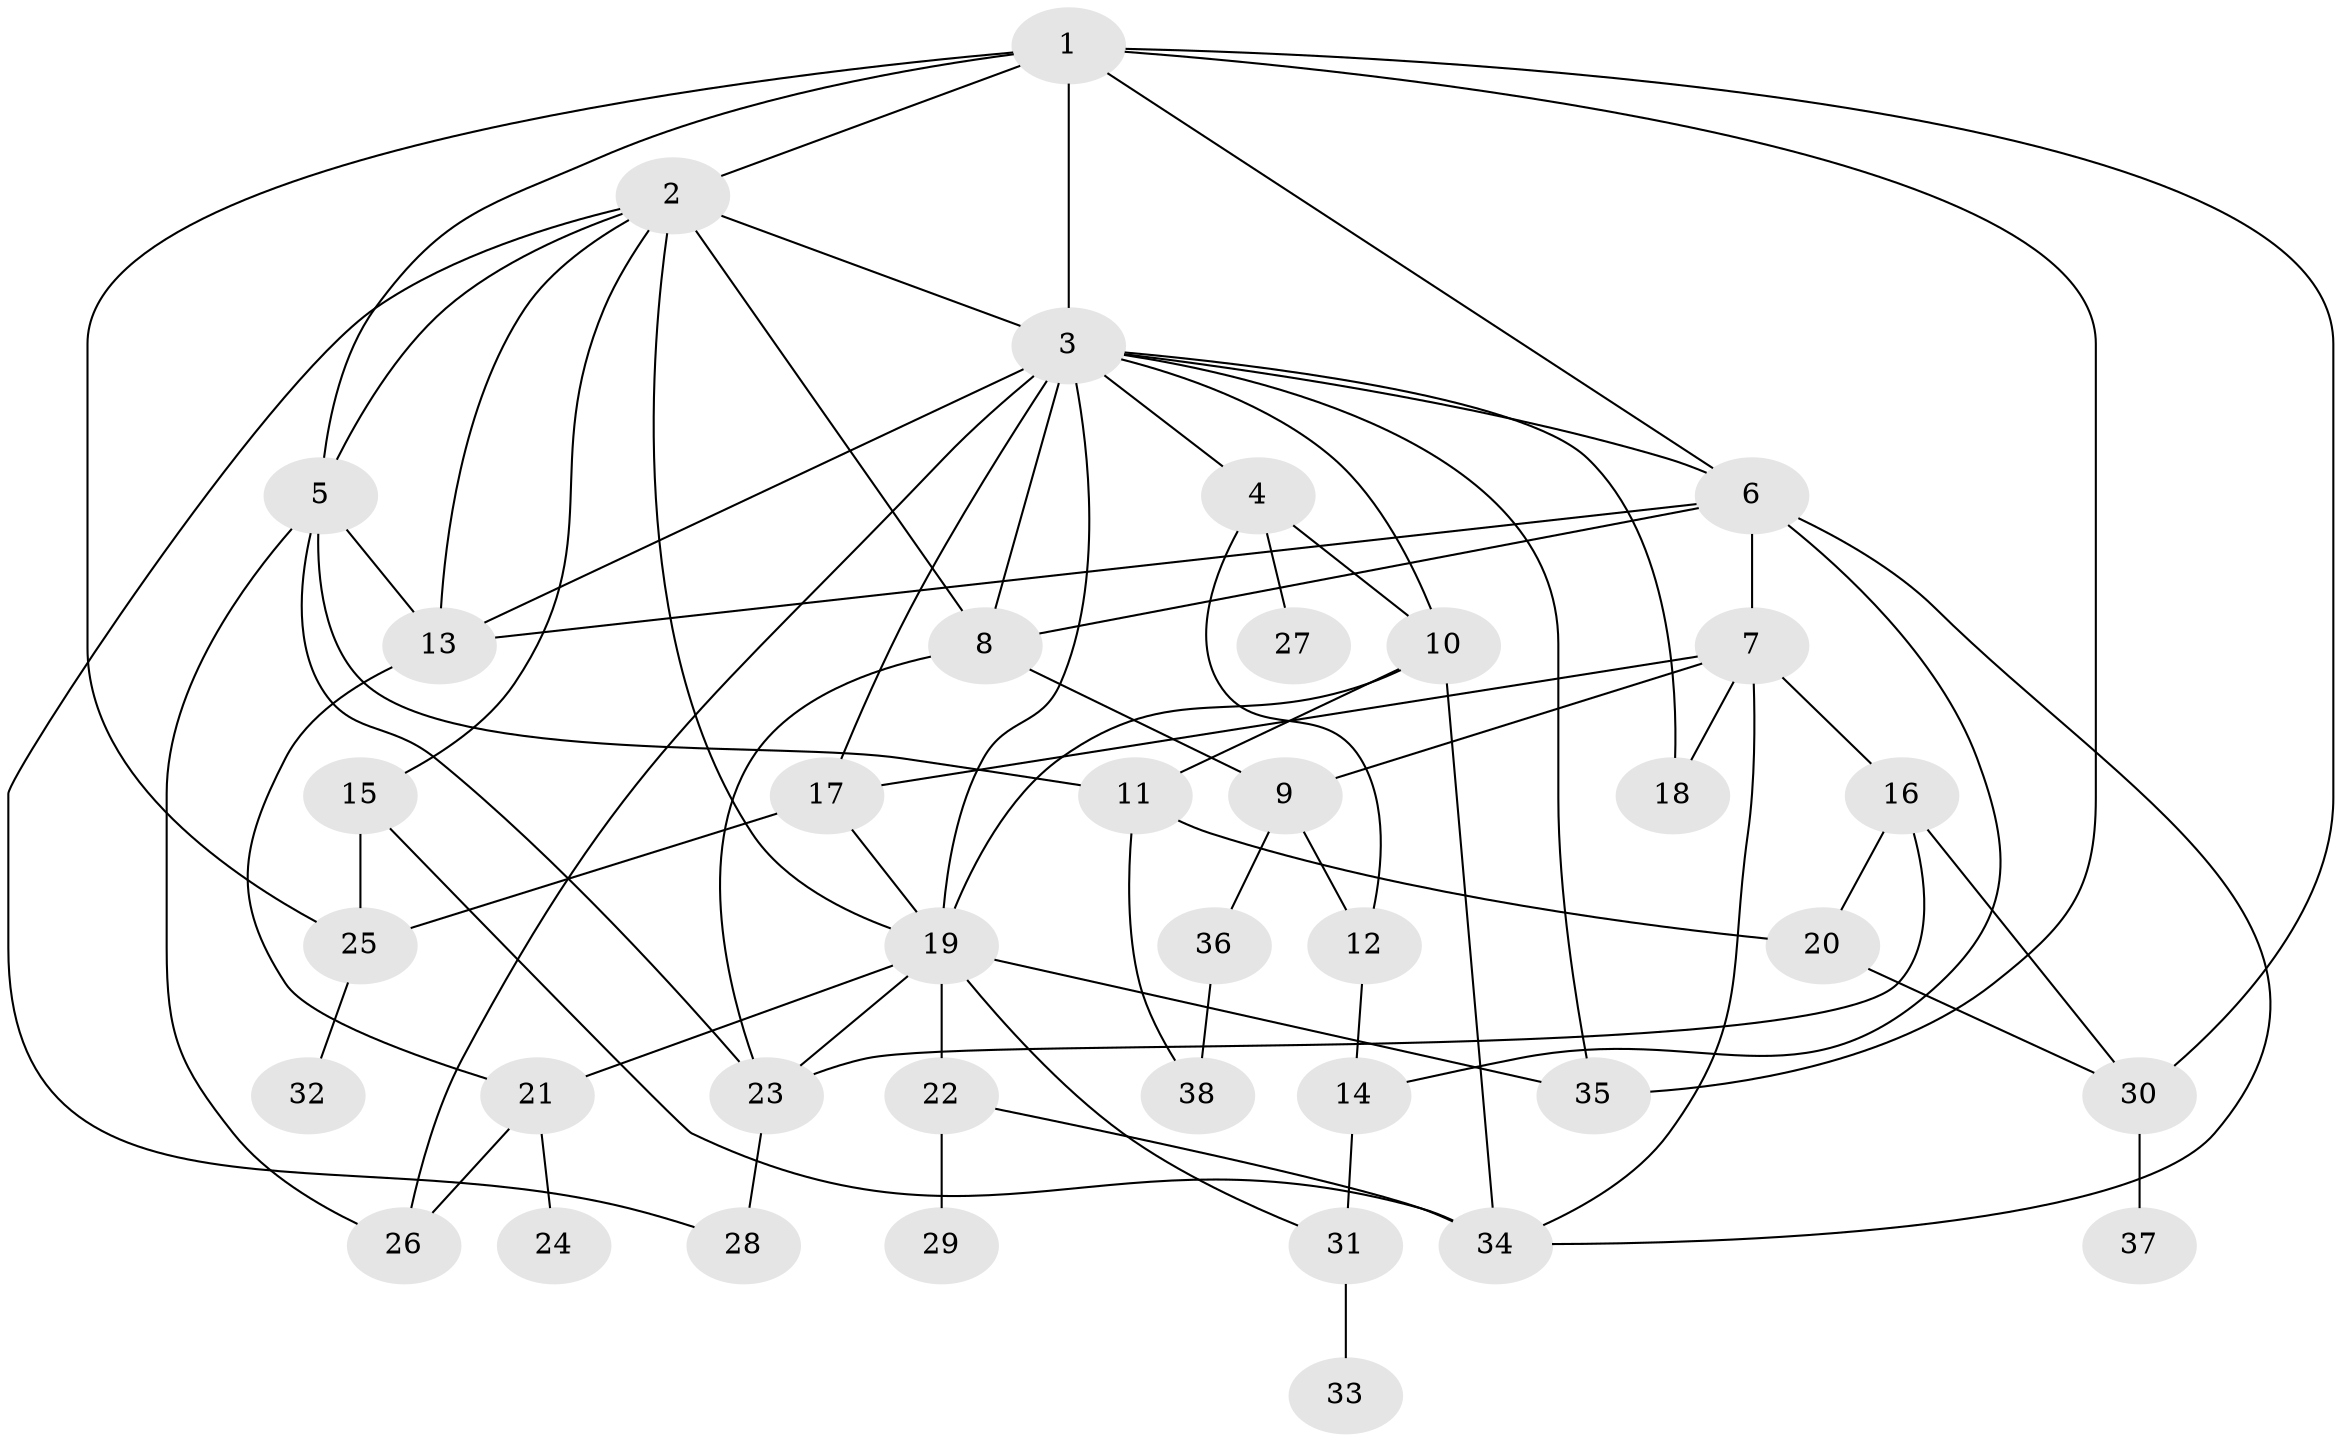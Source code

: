 // original degree distribution, {7: 0.024193548387096774, 5: 0.056451612903225805, 6: 0.024193548387096774, 4: 0.1532258064516129, 2: 0.3387096774193548, 9: 0.016129032258064516, 3: 0.1935483870967742, 1: 0.1935483870967742}
// Generated by graph-tools (version 1.1) at 2025/48/03/04/25 22:48:41]
// undirected, 38 vertices, 75 edges
graph export_dot {
  node [color=gray90,style=filled];
  1;
  2;
  3;
  4;
  5;
  6;
  7;
  8;
  9;
  10;
  11;
  12;
  13;
  14;
  15;
  16;
  17;
  18;
  19;
  20;
  21;
  22;
  23;
  24;
  25;
  26;
  27;
  28;
  29;
  30;
  31;
  32;
  33;
  34;
  35;
  36;
  37;
  38;
  1 -- 2 [weight=3.0];
  1 -- 3 [weight=4.0];
  1 -- 5 [weight=1.0];
  1 -- 6 [weight=1.0];
  1 -- 25 [weight=1.0];
  1 -- 30 [weight=2.0];
  1 -- 35 [weight=2.0];
  2 -- 3 [weight=1.0];
  2 -- 5 [weight=1.0];
  2 -- 8 [weight=1.0];
  2 -- 13 [weight=1.0];
  2 -- 15 [weight=1.0];
  2 -- 19 [weight=1.0];
  2 -- 28 [weight=1.0];
  3 -- 4 [weight=1.0];
  3 -- 6 [weight=1.0];
  3 -- 8 [weight=1.0];
  3 -- 10 [weight=1.0];
  3 -- 13 [weight=2.0];
  3 -- 17 [weight=1.0];
  3 -- 18 [weight=1.0];
  3 -- 19 [weight=1.0];
  3 -- 26 [weight=1.0];
  3 -- 35 [weight=1.0];
  4 -- 10 [weight=1.0];
  4 -- 12 [weight=1.0];
  4 -- 27 [weight=1.0];
  5 -- 11 [weight=1.0];
  5 -- 13 [weight=1.0];
  5 -- 23 [weight=1.0];
  5 -- 26 [weight=1.0];
  6 -- 7 [weight=2.0];
  6 -- 8 [weight=1.0];
  6 -- 13 [weight=1.0];
  6 -- 14 [weight=1.0];
  6 -- 34 [weight=1.0];
  7 -- 9 [weight=1.0];
  7 -- 16 [weight=2.0];
  7 -- 17 [weight=1.0];
  7 -- 18 [weight=3.0];
  7 -- 34 [weight=1.0];
  8 -- 9 [weight=1.0];
  8 -- 23 [weight=1.0];
  9 -- 12 [weight=1.0];
  9 -- 36 [weight=1.0];
  10 -- 11 [weight=1.0];
  10 -- 19 [weight=1.0];
  10 -- 34 [weight=1.0];
  11 -- 20 [weight=1.0];
  11 -- 38 [weight=1.0];
  12 -- 14 [weight=1.0];
  13 -- 21 [weight=1.0];
  14 -- 31 [weight=2.0];
  15 -- 25 [weight=1.0];
  15 -- 34 [weight=1.0];
  16 -- 20 [weight=1.0];
  16 -- 23 [weight=1.0];
  16 -- 30 [weight=1.0];
  17 -- 19 [weight=1.0];
  17 -- 25 [weight=1.0];
  19 -- 21 [weight=1.0];
  19 -- 22 [weight=2.0];
  19 -- 23 [weight=1.0];
  19 -- 31 [weight=1.0];
  19 -- 35 [weight=1.0];
  20 -- 30 [weight=1.0];
  21 -- 24 [weight=1.0];
  21 -- 26 [weight=1.0];
  22 -- 29 [weight=1.0];
  22 -- 34 [weight=1.0];
  23 -- 28 [weight=1.0];
  25 -- 32 [weight=1.0];
  30 -- 37 [weight=2.0];
  31 -- 33 [weight=1.0];
  36 -- 38 [weight=1.0];
}
